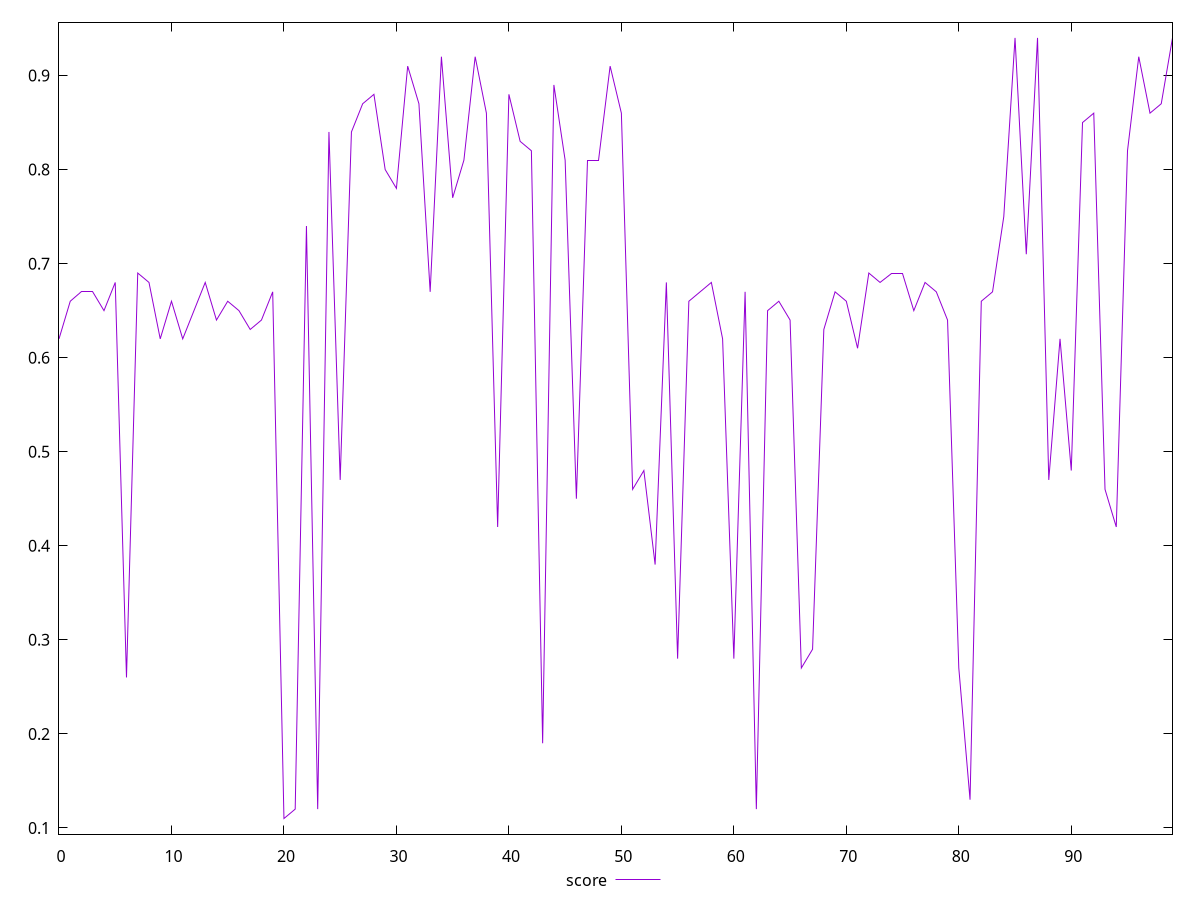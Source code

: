 reset

$score <<EOF
0 0.62
1 0.66
2 0.67
3 0.67
4 0.65
5 0.68
6 0.26
7 0.69
8 0.68
9 0.62
10 0.66
11 0.62
12 0.65
13 0.68
14 0.64
15 0.66
16 0.65
17 0.63
18 0.64
19 0.67
20 0.11
21 0.12
22 0.74
23 0.12
24 0.84
25 0.47
26 0.84
27 0.87
28 0.88
29 0.8
30 0.78
31 0.91
32 0.87
33 0.67
34 0.92
35 0.77
36 0.81
37 0.92
38 0.86
39 0.42
40 0.88
41 0.83
42 0.82
43 0.19
44 0.89
45 0.81
46 0.45
47 0.81
48 0.81
49 0.91
50 0.86
51 0.46
52 0.48
53 0.38
54 0.68
55 0.28
56 0.66
57 0.67
58 0.68
59 0.62
60 0.28
61 0.67
62 0.12
63 0.65
64 0.66
65 0.64
66 0.27
67 0.29
68 0.63
69 0.67
70 0.66
71 0.61
72 0.69
73 0.68
74 0.69
75 0.69
76 0.65
77 0.68
78 0.67
79 0.64
80 0.27
81 0.13
82 0.66
83 0.67
84 0.75
85 0.94
86 0.71
87 0.94
88 0.47
89 0.62
90 0.48
91 0.85
92 0.86
93 0.46
94 0.42
95 0.82
96 0.92
97 0.86
98 0.87
99 0.94
EOF

set key outside below
set xrange [0:99]
set yrange [0.0934:0.9565999999999999]
set trange [0.0934:0.9565999999999999]
set terminal svg size 640, 500 enhanced background rgb 'white'
set output "reprap/first-contentful-paint/samples/pages+cached+noexternal+nomedia/score/values.svg"

plot $score title "score" with line

reset
